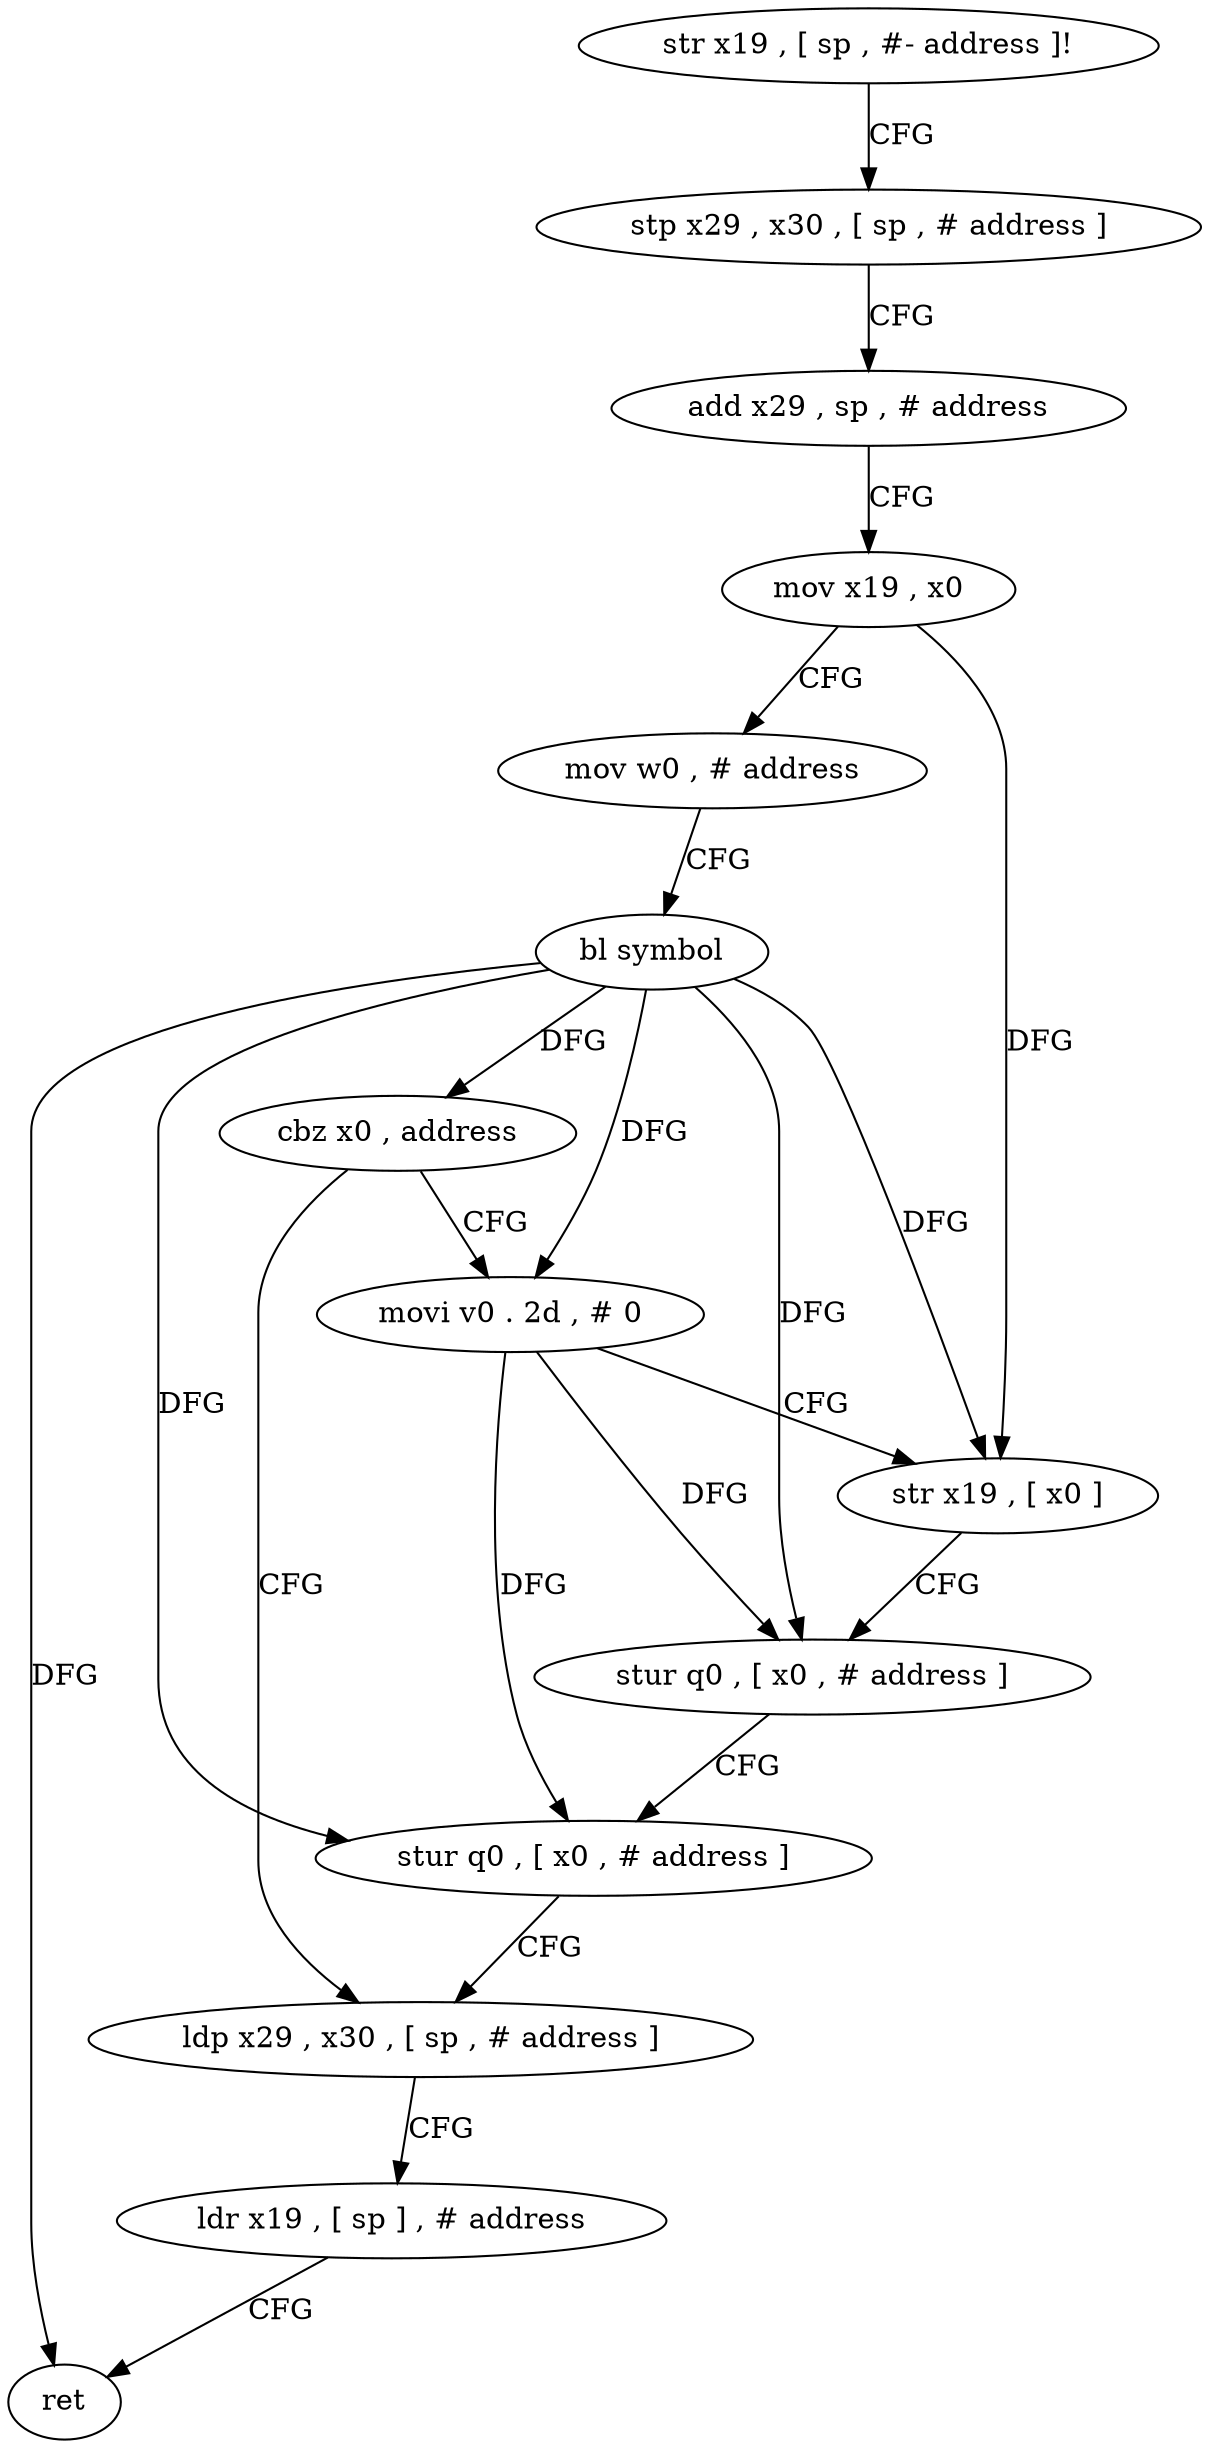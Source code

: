 digraph "func" {
"4207524" [label = "str x19 , [ sp , #- address ]!" ]
"4207528" [label = "stp x29 , x30 , [ sp , # address ]" ]
"4207532" [label = "add x29 , sp , # address" ]
"4207536" [label = "mov x19 , x0" ]
"4207540" [label = "mov w0 , # address" ]
"4207544" [label = "bl symbol" ]
"4207548" [label = "cbz x0 , address" ]
"4207568" [label = "ldp x29 , x30 , [ sp , # address ]" ]
"4207552" [label = "movi v0 . 2d , # 0" ]
"4207572" [label = "ldr x19 , [ sp ] , # address" ]
"4207576" [label = "ret" ]
"4207556" [label = "str x19 , [ x0 ]" ]
"4207560" [label = "stur q0 , [ x0 , # address ]" ]
"4207564" [label = "stur q0 , [ x0 , # address ]" ]
"4207524" -> "4207528" [ label = "CFG" ]
"4207528" -> "4207532" [ label = "CFG" ]
"4207532" -> "4207536" [ label = "CFG" ]
"4207536" -> "4207540" [ label = "CFG" ]
"4207536" -> "4207556" [ label = "DFG" ]
"4207540" -> "4207544" [ label = "CFG" ]
"4207544" -> "4207548" [ label = "DFG" ]
"4207544" -> "4207576" [ label = "DFG" ]
"4207544" -> "4207556" [ label = "DFG" ]
"4207544" -> "4207560" [ label = "DFG" ]
"4207544" -> "4207564" [ label = "DFG" ]
"4207544" -> "4207552" [ label = "DFG" ]
"4207548" -> "4207568" [ label = "CFG" ]
"4207548" -> "4207552" [ label = "CFG" ]
"4207568" -> "4207572" [ label = "CFG" ]
"4207552" -> "4207556" [ label = "CFG" ]
"4207552" -> "4207560" [ label = "DFG" ]
"4207552" -> "4207564" [ label = "DFG" ]
"4207572" -> "4207576" [ label = "CFG" ]
"4207556" -> "4207560" [ label = "CFG" ]
"4207560" -> "4207564" [ label = "CFG" ]
"4207564" -> "4207568" [ label = "CFG" ]
}
